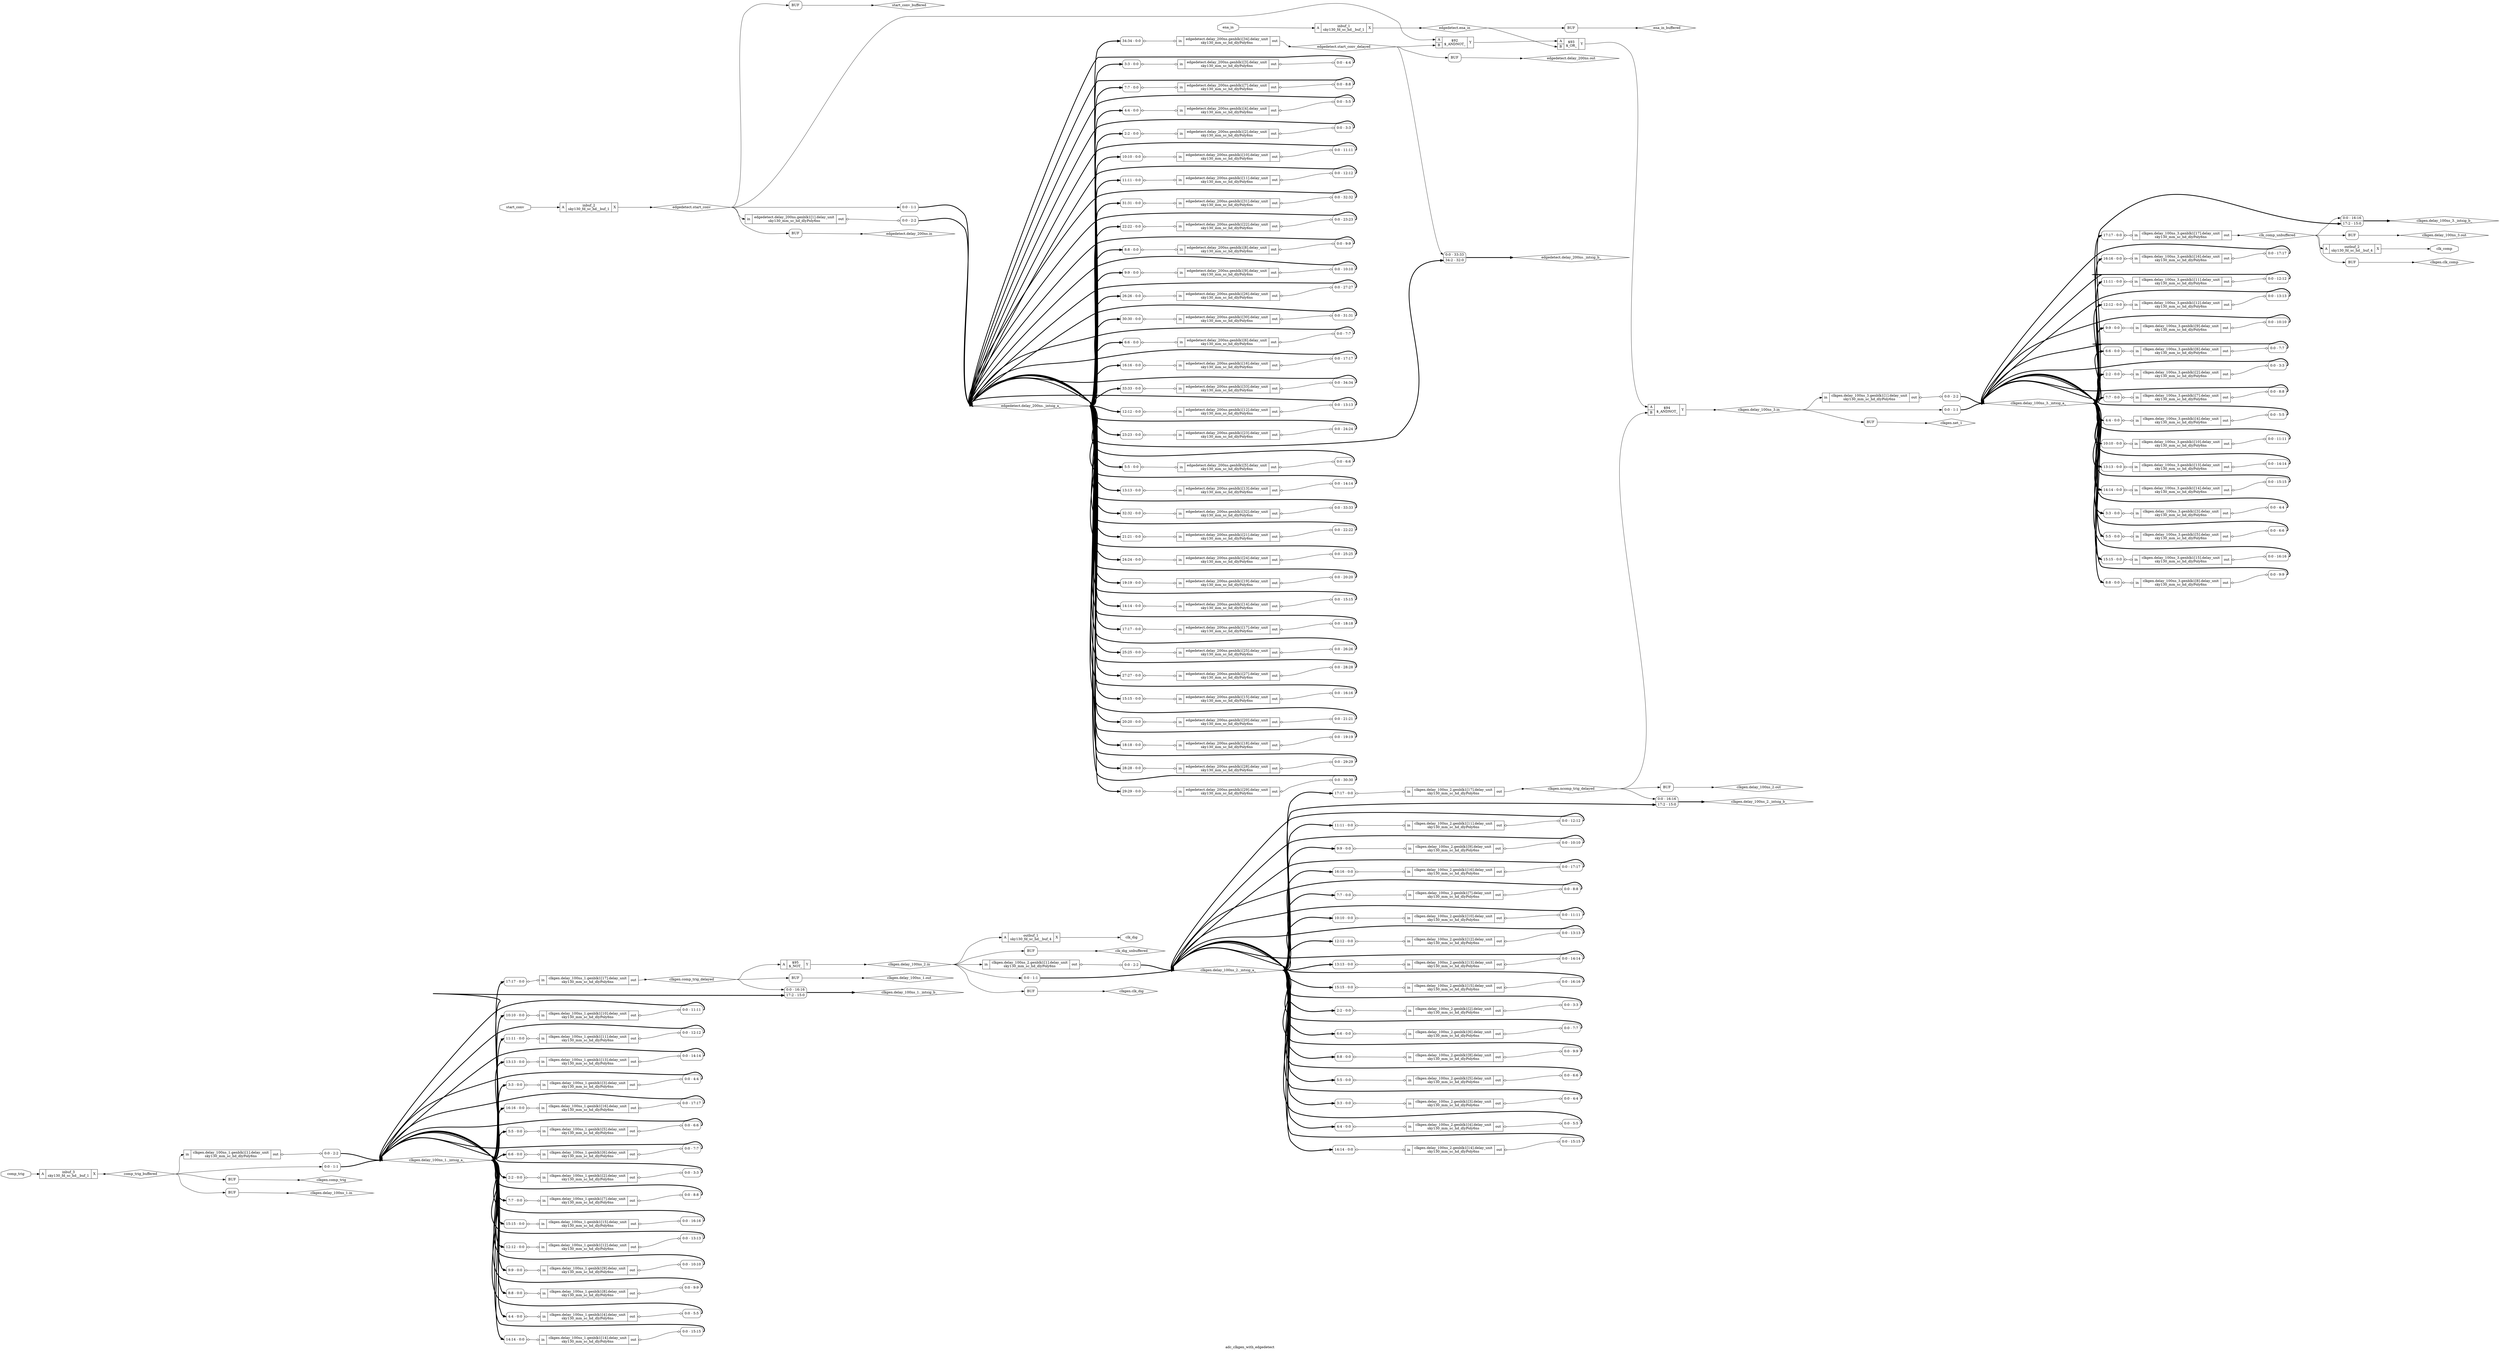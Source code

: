 digraph "adc_clkgen_with_edgedetect" {
label="adc_clkgen_with_edgedetect";
rankdir="LR";
remincross=true;
n3 [ shape=octagon, label="clk_comp", color="black", fontcolor="black" ];
n4 [ shape=diamond, label="clk_comp_unbuffered", color="black", fontcolor="black" ];
n5 [ shape=octagon, label="clk_dig", color="black", fontcolor="black" ];
n6 [ shape=diamond, label="clk_dig_unbuffered", color="black", fontcolor="black" ];
n7 [ shape=diamond, label="clkgen.clk_comp", color="black", fontcolor="black" ];
n8 [ shape=diamond, label="clkgen.clk_dig", color="black", fontcolor="black" ];
n9 [ shape=diamond, label="clkgen.comp_trig", color="black", fontcolor="black" ];
n10 [ shape=diamond, label="clkgen.comp_trig_delayed", color="black", fontcolor="black" ];
n11 [ shape=diamond, label="clkgen.delay_100ns_1._intsig_a_", color="black", fontcolor="black" ];
n12 [ shape=diamond, label="clkgen.delay_100ns_1._intsig_b_", color="black", fontcolor="black" ];
n13 [ shape=diamond, label="clkgen.delay_100ns_1.in", color="black", fontcolor="black" ];
n14 [ shape=diamond, label="clkgen.delay_100ns_1.out", color="black", fontcolor="black" ];
n15 [ shape=diamond, label="clkgen.delay_100ns_2._intsig_a_", color="black", fontcolor="black" ];
n16 [ shape=diamond, label="clkgen.delay_100ns_2._intsig_b_", color="black", fontcolor="black" ];
n17 [ shape=diamond, label="clkgen.delay_100ns_2.in", color="black", fontcolor="black" ];
n18 [ shape=diamond, label="clkgen.delay_100ns_2.out", color="black", fontcolor="black" ];
n19 [ shape=diamond, label="clkgen.delay_100ns_3._intsig_a_", color="black", fontcolor="black" ];
n20 [ shape=diamond, label="clkgen.delay_100ns_3._intsig_b_", color="black", fontcolor="black" ];
n21 [ shape=diamond, label="clkgen.delay_100ns_3.in", color="black", fontcolor="black" ];
n22 [ shape=diamond, label="clkgen.delay_100ns_3.out", color="black", fontcolor="black" ];
n23 [ shape=diamond, label="clkgen.ncomp_trig_delayed", color="black", fontcolor="black" ];
n24 [ shape=diamond, label="clkgen.net_1", color="black", fontcolor="black" ];
n25 [ shape=octagon, label="comp_trig", color="black", fontcolor="black" ];
n26 [ shape=diamond, label="comp_trig_buffered", color="black", fontcolor="black" ];
n27 [ shape=diamond, label="edgedetect.delay_200ns._intsig_a_", color="black", fontcolor="black" ];
n28 [ shape=diamond, label="edgedetect.delay_200ns._intsig_b_", color="black", fontcolor="black" ];
n29 [ shape=diamond, label="edgedetect.delay_200ns.in", color="black", fontcolor="black" ];
n30 [ shape=diamond, label="edgedetect.delay_200ns.out", color="black", fontcolor="black" ];
n31 [ shape=diamond, label="edgedetect.ena_in", color="black", fontcolor="black" ];
n32 [ shape=diamond, label="edgedetect.start_conv", color="black", fontcolor="black" ];
n33 [ shape=diamond, label="edgedetect.start_conv_delayed", color="black", fontcolor="black" ];
n34 [ shape=octagon, label="ena_in", color="black", fontcolor="black" ];
n35 [ shape=diamond, label="ena_in_buffered", color="black", fontcolor="black" ];
n36 [ shape=octagon, label="start_conv", color="black", fontcolor="black" ];
n37 [ shape=diamond, label="start_conv_buffered", color="black", fontcolor="black" ];
c41 [ shape=record, label="{{<p38> A|<p39> B}|$92\n$_ANDNOT_|{<p40> Y}}" ];
c42 [ shape=record, label="{{<p38> A|<p39> B}|$93\n$_OR_|{<p40> Y}}" ];
c43 [ shape=record, label="{{<p38> A|<p39> B}|$94\n$_ANDNOT_|{<p40> Y}}" ];
c44 [ shape=record, label="{{<p38> A}|$95\n$_NOT_|{<p40> Y}}" ];
c47 [ shape=record, label="{{<p45> in}|clkgen.delay_100ns_1.genblk1[10].delay_unit\nsky130_mm_sc_hd_dlyPoly6ns|{<p46> out}}" ];
x0 [ shape=record, style=rounded, label="<s0> 10:10 - 0:0 " ];
x0:e -> c47:p45:w [arrowhead=odiamond, arrowtail=odiamond, dir=both, color="black", label=""];
x1 [ shape=record, style=rounded, label="<s0> 0:0 - 11:11 " ];
c47:p46:e -> x1:w [arrowhead=odiamond, arrowtail=odiamond, dir=both, color="black", label=""];
c48 [ shape=record, label="{{<p45> in}|clkgen.delay_100ns_1.genblk1[11].delay_unit\nsky130_mm_sc_hd_dlyPoly6ns|{<p46> out}}" ];
x2 [ shape=record, style=rounded, label="<s0> 11:11 - 0:0 " ];
x2:e -> c48:p45:w [arrowhead=odiamond, arrowtail=odiamond, dir=both, color="black", label=""];
x3 [ shape=record, style=rounded, label="<s0> 0:0 - 12:12 " ];
c48:p46:e -> x3:w [arrowhead=odiamond, arrowtail=odiamond, dir=both, color="black", label=""];
c49 [ shape=record, label="{{<p45> in}|clkgen.delay_100ns_1.genblk1[12].delay_unit\nsky130_mm_sc_hd_dlyPoly6ns|{<p46> out}}" ];
x4 [ shape=record, style=rounded, label="<s0> 12:12 - 0:0 " ];
x4:e -> c49:p45:w [arrowhead=odiamond, arrowtail=odiamond, dir=both, color="black", label=""];
x5 [ shape=record, style=rounded, label="<s0> 0:0 - 13:13 " ];
c49:p46:e -> x5:w [arrowhead=odiamond, arrowtail=odiamond, dir=both, color="black", label=""];
c50 [ shape=record, label="{{<p45> in}|clkgen.delay_100ns_1.genblk1[13].delay_unit\nsky130_mm_sc_hd_dlyPoly6ns|{<p46> out}}" ];
x6 [ shape=record, style=rounded, label="<s0> 13:13 - 0:0 " ];
x6:e -> c50:p45:w [arrowhead=odiamond, arrowtail=odiamond, dir=both, color="black", label=""];
x7 [ shape=record, style=rounded, label="<s0> 0:0 - 14:14 " ];
c50:p46:e -> x7:w [arrowhead=odiamond, arrowtail=odiamond, dir=both, color="black", label=""];
c51 [ shape=record, label="{{<p45> in}|clkgen.delay_100ns_1.genblk1[14].delay_unit\nsky130_mm_sc_hd_dlyPoly6ns|{<p46> out}}" ];
x8 [ shape=record, style=rounded, label="<s0> 14:14 - 0:0 " ];
x8:e -> c51:p45:w [arrowhead=odiamond, arrowtail=odiamond, dir=both, color="black", label=""];
x9 [ shape=record, style=rounded, label="<s0> 0:0 - 15:15 " ];
c51:p46:e -> x9:w [arrowhead=odiamond, arrowtail=odiamond, dir=both, color="black", label=""];
c52 [ shape=record, label="{{<p45> in}|clkgen.delay_100ns_1.genblk1[15].delay_unit\nsky130_mm_sc_hd_dlyPoly6ns|{<p46> out}}" ];
x10 [ shape=record, style=rounded, label="<s0> 15:15 - 0:0 " ];
x10:e -> c52:p45:w [arrowhead=odiamond, arrowtail=odiamond, dir=both, color="black", label=""];
x11 [ shape=record, style=rounded, label="<s0> 0:0 - 16:16 " ];
c52:p46:e -> x11:w [arrowhead=odiamond, arrowtail=odiamond, dir=both, color="black", label=""];
c53 [ shape=record, label="{{<p45> in}|clkgen.delay_100ns_1.genblk1[16].delay_unit\nsky130_mm_sc_hd_dlyPoly6ns|{<p46> out}}" ];
x12 [ shape=record, style=rounded, label="<s0> 16:16 - 0:0 " ];
x12:e -> c53:p45:w [arrowhead=odiamond, arrowtail=odiamond, dir=both, color="black", label=""];
x13 [ shape=record, style=rounded, label="<s0> 0:0 - 17:17 " ];
c53:p46:e -> x13:w [arrowhead=odiamond, arrowtail=odiamond, dir=both, color="black", label=""];
c54 [ shape=record, label="{{<p45> in}|clkgen.delay_100ns_1.genblk1[17].delay_unit\nsky130_mm_sc_hd_dlyPoly6ns|{<p46> out}}" ];
x14 [ shape=record, style=rounded, label="<s0> 17:17 - 0:0 " ];
x14:e -> c54:p45:w [arrowhead=odiamond, arrowtail=odiamond, dir=both, color="black", label=""];
c55 [ shape=record, label="{{<p45> in}|clkgen.delay_100ns_1.genblk1[1].delay_unit\nsky130_mm_sc_hd_dlyPoly6ns|{<p46> out}}" ];
x15 [ shape=record, style=rounded, label="<s0> 0:0 - 2:2 " ];
c55:p46:e -> x15:w [arrowhead=odiamond, arrowtail=odiamond, dir=both, color="black", label=""];
c56 [ shape=record, label="{{<p45> in}|clkgen.delay_100ns_1.genblk1[2].delay_unit\nsky130_mm_sc_hd_dlyPoly6ns|{<p46> out}}" ];
x16 [ shape=record, style=rounded, label="<s0> 2:2 - 0:0 " ];
x16:e -> c56:p45:w [arrowhead=odiamond, arrowtail=odiamond, dir=both, color="black", label=""];
x17 [ shape=record, style=rounded, label="<s0> 0:0 - 3:3 " ];
c56:p46:e -> x17:w [arrowhead=odiamond, arrowtail=odiamond, dir=both, color="black", label=""];
c57 [ shape=record, label="{{<p45> in}|clkgen.delay_100ns_1.genblk1[3].delay_unit\nsky130_mm_sc_hd_dlyPoly6ns|{<p46> out}}" ];
x18 [ shape=record, style=rounded, label="<s0> 3:3 - 0:0 " ];
x18:e -> c57:p45:w [arrowhead=odiamond, arrowtail=odiamond, dir=both, color="black", label=""];
x19 [ shape=record, style=rounded, label="<s0> 0:0 - 4:4 " ];
c57:p46:e -> x19:w [arrowhead=odiamond, arrowtail=odiamond, dir=both, color="black", label=""];
c58 [ shape=record, label="{{<p45> in}|clkgen.delay_100ns_1.genblk1[4].delay_unit\nsky130_mm_sc_hd_dlyPoly6ns|{<p46> out}}" ];
x20 [ shape=record, style=rounded, label="<s0> 4:4 - 0:0 " ];
x20:e -> c58:p45:w [arrowhead=odiamond, arrowtail=odiamond, dir=both, color="black", label=""];
x21 [ shape=record, style=rounded, label="<s0> 0:0 - 5:5 " ];
c58:p46:e -> x21:w [arrowhead=odiamond, arrowtail=odiamond, dir=both, color="black", label=""];
c59 [ shape=record, label="{{<p45> in}|clkgen.delay_100ns_1.genblk1[5].delay_unit\nsky130_mm_sc_hd_dlyPoly6ns|{<p46> out}}" ];
x22 [ shape=record, style=rounded, label="<s0> 5:5 - 0:0 " ];
x22:e -> c59:p45:w [arrowhead=odiamond, arrowtail=odiamond, dir=both, color="black", label=""];
x23 [ shape=record, style=rounded, label="<s0> 0:0 - 6:6 " ];
c59:p46:e -> x23:w [arrowhead=odiamond, arrowtail=odiamond, dir=both, color="black", label=""];
c60 [ shape=record, label="{{<p45> in}|clkgen.delay_100ns_1.genblk1[6].delay_unit\nsky130_mm_sc_hd_dlyPoly6ns|{<p46> out}}" ];
x24 [ shape=record, style=rounded, label="<s0> 6:6 - 0:0 " ];
x24:e -> c60:p45:w [arrowhead=odiamond, arrowtail=odiamond, dir=both, color="black", label=""];
x25 [ shape=record, style=rounded, label="<s0> 0:0 - 7:7 " ];
c60:p46:e -> x25:w [arrowhead=odiamond, arrowtail=odiamond, dir=both, color="black", label=""];
c61 [ shape=record, label="{{<p45> in}|clkgen.delay_100ns_1.genblk1[7].delay_unit\nsky130_mm_sc_hd_dlyPoly6ns|{<p46> out}}" ];
x26 [ shape=record, style=rounded, label="<s0> 7:7 - 0:0 " ];
x26:e -> c61:p45:w [arrowhead=odiamond, arrowtail=odiamond, dir=both, color="black", label=""];
x27 [ shape=record, style=rounded, label="<s0> 0:0 - 8:8 " ];
c61:p46:e -> x27:w [arrowhead=odiamond, arrowtail=odiamond, dir=both, color="black", label=""];
c62 [ shape=record, label="{{<p45> in}|clkgen.delay_100ns_1.genblk1[8].delay_unit\nsky130_mm_sc_hd_dlyPoly6ns|{<p46> out}}" ];
x28 [ shape=record, style=rounded, label="<s0> 8:8 - 0:0 " ];
x28:e -> c62:p45:w [arrowhead=odiamond, arrowtail=odiamond, dir=both, color="black", label=""];
x29 [ shape=record, style=rounded, label="<s0> 0:0 - 9:9 " ];
c62:p46:e -> x29:w [arrowhead=odiamond, arrowtail=odiamond, dir=both, color="black", label=""];
c63 [ shape=record, label="{{<p45> in}|clkgen.delay_100ns_1.genblk1[9].delay_unit\nsky130_mm_sc_hd_dlyPoly6ns|{<p46> out}}" ];
x30 [ shape=record, style=rounded, label="<s0> 9:9 - 0:0 " ];
x30:e -> c63:p45:w [arrowhead=odiamond, arrowtail=odiamond, dir=both, color="black", label=""];
x31 [ shape=record, style=rounded, label="<s0> 0:0 - 10:10 " ];
c63:p46:e -> x31:w [arrowhead=odiamond, arrowtail=odiamond, dir=both, color="black", label=""];
c64 [ shape=record, label="{{<p45> in}|clkgen.delay_100ns_2.genblk1[10].delay_unit\nsky130_mm_sc_hd_dlyPoly6ns|{<p46> out}}" ];
x32 [ shape=record, style=rounded, label="<s0> 10:10 - 0:0 " ];
x32:e -> c64:p45:w [arrowhead=odiamond, arrowtail=odiamond, dir=both, color="black", label=""];
x33 [ shape=record, style=rounded, label="<s0> 0:0 - 11:11 " ];
c64:p46:e -> x33:w [arrowhead=odiamond, arrowtail=odiamond, dir=both, color="black", label=""];
c65 [ shape=record, label="{{<p45> in}|clkgen.delay_100ns_2.genblk1[11].delay_unit\nsky130_mm_sc_hd_dlyPoly6ns|{<p46> out}}" ];
x34 [ shape=record, style=rounded, label="<s0> 11:11 - 0:0 " ];
x34:e -> c65:p45:w [arrowhead=odiamond, arrowtail=odiamond, dir=both, color="black", label=""];
x35 [ shape=record, style=rounded, label="<s0> 0:0 - 12:12 " ];
c65:p46:e -> x35:w [arrowhead=odiamond, arrowtail=odiamond, dir=both, color="black", label=""];
c66 [ shape=record, label="{{<p45> in}|clkgen.delay_100ns_2.genblk1[12].delay_unit\nsky130_mm_sc_hd_dlyPoly6ns|{<p46> out}}" ];
x36 [ shape=record, style=rounded, label="<s0> 12:12 - 0:0 " ];
x36:e -> c66:p45:w [arrowhead=odiamond, arrowtail=odiamond, dir=both, color="black", label=""];
x37 [ shape=record, style=rounded, label="<s0> 0:0 - 13:13 " ];
c66:p46:e -> x37:w [arrowhead=odiamond, arrowtail=odiamond, dir=both, color="black", label=""];
c67 [ shape=record, label="{{<p45> in}|clkgen.delay_100ns_2.genblk1[13].delay_unit\nsky130_mm_sc_hd_dlyPoly6ns|{<p46> out}}" ];
x38 [ shape=record, style=rounded, label="<s0> 13:13 - 0:0 " ];
x38:e -> c67:p45:w [arrowhead=odiamond, arrowtail=odiamond, dir=both, color="black", label=""];
x39 [ shape=record, style=rounded, label="<s0> 0:0 - 14:14 " ];
c67:p46:e -> x39:w [arrowhead=odiamond, arrowtail=odiamond, dir=both, color="black", label=""];
c68 [ shape=record, label="{{<p45> in}|clkgen.delay_100ns_2.genblk1[14].delay_unit\nsky130_mm_sc_hd_dlyPoly6ns|{<p46> out}}" ];
x40 [ shape=record, style=rounded, label="<s0> 14:14 - 0:0 " ];
x40:e -> c68:p45:w [arrowhead=odiamond, arrowtail=odiamond, dir=both, color="black", label=""];
x41 [ shape=record, style=rounded, label="<s0> 0:0 - 15:15 " ];
c68:p46:e -> x41:w [arrowhead=odiamond, arrowtail=odiamond, dir=both, color="black", label=""];
c69 [ shape=record, label="{{<p45> in}|clkgen.delay_100ns_2.genblk1[15].delay_unit\nsky130_mm_sc_hd_dlyPoly6ns|{<p46> out}}" ];
x42 [ shape=record, style=rounded, label="<s0> 15:15 - 0:0 " ];
x42:e -> c69:p45:w [arrowhead=odiamond, arrowtail=odiamond, dir=both, color="black", label=""];
x43 [ shape=record, style=rounded, label="<s0> 0:0 - 16:16 " ];
c69:p46:e -> x43:w [arrowhead=odiamond, arrowtail=odiamond, dir=both, color="black", label=""];
c70 [ shape=record, label="{{<p45> in}|clkgen.delay_100ns_2.genblk1[16].delay_unit\nsky130_mm_sc_hd_dlyPoly6ns|{<p46> out}}" ];
x44 [ shape=record, style=rounded, label="<s0> 16:16 - 0:0 " ];
x44:e -> c70:p45:w [arrowhead=odiamond, arrowtail=odiamond, dir=both, color="black", label=""];
x45 [ shape=record, style=rounded, label="<s0> 0:0 - 17:17 " ];
c70:p46:e -> x45:w [arrowhead=odiamond, arrowtail=odiamond, dir=both, color="black", label=""];
c71 [ shape=record, label="{{<p45> in}|clkgen.delay_100ns_2.genblk1[17].delay_unit\nsky130_mm_sc_hd_dlyPoly6ns|{<p46> out}}" ];
x46 [ shape=record, style=rounded, label="<s0> 17:17 - 0:0 " ];
x46:e -> c71:p45:w [arrowhead=odiamond, arrowtail=odiamond, dir=both, color="black", label=""];
c72 [ shape=record, label="{{<p45> in}|clkgen.delay_100ns_2.genblk1[1].delay_unit\nsky130_mm_sc_hd_dlyPoly6ns|{<p46> out}}" ];
x47 [ shape=record, style=rounded, label="<s0> 0:0 - 2:2 " ];
c72:p46:e -> x47:w [arrowhead=odiamond, arrowtail=odiamond, dir=both, color="black", label=""];
c73 [ shape=record, label="{{<p45> in}|clkgen.delay_100ns_2.genblk1[2].delay_unit\nsky130_mm_sc_hd_dlyPoly6ns|{<p46> out}}" ];
x48 [ shape=record, style=rounded, label="<s0> 2:2 - 0:0 " ];
x48:e -> c73:p45:w [arrowhead=odiamond, arrowtail=odiamond, dir=both, color="black", label=""];
x49 [ shape=record, style=rounded, label="<s0> 0:0 - 3:3 " ];
c73:p46:e -> x49:w [arrowhead=odiamond, arrowtail=odiamond, dir=both, color="black", label=""];
c74 [ shape=record, label="{{<p45> in}|clkgen.delay_100ns_2.genblk1[3].delay_unit\nsky130_mm_sc_hd_dlyPoly6ns|{<p46> out}}" ];
x50 [ shape=record, style=rounded, label="<s0> 3:3 - 0:0 " ];
x50:e -> c74:p45:w [arrowhead=odiamond, arrowtail=odiamond, dir=both, color="black", label=""];
x51 [ shape=record, style=rounded, label="<s0> 0:0 - 4:4 " ];
c74:p46:e -> x51:w [arrowhead=odiamond, arrowtail=odiamond, dir=both, color="black", label=""];
c75 [ shape=record, label="{{<p45> in}|clkgen.delay_100ns_2.genblk1[4].delay_unit\nsky130_mm_sc_hd_dlyPoly6ns|{<p46> out}}" ];
x52 [ shape=record, style=rounded, label="<s0> 4:4 - 0:0 " ];
x52:e -> c75:p45:w [arrowhead=odiamond, arrowtail=odiamond, dir=both, color="black", label=""];
x53 [ shape=record, style=rounded, label="<s0> 0:0 - 5:5 " ];
c75:p46:e -> x53:w [arrowhead=odiamond, arrowtail=odiamond, dir=both, color="black", label=""];
c76 [ shape=record, label="{{<p45> in}|clkgen.delay_100ns_2.genblk1[5].delay_unit\nsky130_mm_sc_hd_dlyPoly6ns|{<p46> out}}" ];
x54 [ shape=record, style=rounded, label="<s0> 5:5 - 0:0 " ];
x54:e -> c76:p45:w [arrowhead=odiamond, arrowtail=odiamond, dir=both, color="black", label=""];
x55 [ shape=record, style=rounded, label="<s0> 0:0 - 6:6 " ];
c76:p46:e -> x55:w [arrowhead=odiamond, arrowtail=odiamond, dir=both, color="black", label=""];
c77 [ shape=record, label="{{<p45> in}|clkgen.delay_100ns_2.genblk1[6].delay_unit\nsky130_mm_sc_hd_dlyPoly6ns|{<p46> out}}" ];
x56 [ shape=record, style=rounded, label="<s0> 6:6 - 0:0 " ];
x56:e -> c77:p45:w [arrowhead=odiamond, arrowtail=odiamond, dir=both, color="black", label=""];
x57 [ shape=record, style=rounded, label="<s0> 0:0 - 7:7 " ];
c77:p46:e -> x57:w [arrowhead=odiamond, arrowtail=odiamond, dir=both, color="black", label=""];
c78 [ shape=record, label="{{<p45> in}|clkgen.delay_100ns_2.genblk1[7].delay_unit\nsky130_mm_sc_hd_dlyPoly6ns|{<p46> out}}" ];
x58 [ shape=record, style=rounded, label="<s0> 7:7 - 0:0 " ];
x58:e -> c78:p45:w [arrowhead=odiamond, arrowtail=odiamond, dir=both, color="black", label=""];
x59 [ shape=record, style=rounded, label="<s0> 0:0 - 8:8 " ];
c78:p46:e -> x59:w [arrowhead=odiamond, arrowtail=odiamond, dir=both, color="black", label=""];
c79 [ shape=record, label="{{<p45> in}|clkgen.delay_100ns_2.genblk1[8].delay_unit\nsky130_mm_sc_hd_dlyPoly6ns|{<p46> out}}" ];
x60 [ shape=record, style=rounded, label="<s0> 8:8 - 0:0 " ];
x60:e -> c79:p45:w [arrowhead=odiamond, arrowtail=odiamond, dir=both, color="black", label=""];
x61 [ shape=record, style=rounded, label="<s0> 0:0 - 9:9 " ];
c79:p46:e -> x61:w [arrowhead=odiamond, arrowtail=odiamond, dir=both, color="black", label=""];
c80 [ shape=record, label="{{<p45> in}|clkgen.delay_100ns_2.genblk1[9].delay_unit\nsky130_mm_sc_hd_dlyPoly6ns|{<p46> out}}" ];
x62 [ shape=record, style=rounded, label="<s0> 9:9 - 0:0 " ];
x62:e -> c80:p45:w [arrowhead=odiamond, arrowtail=odiamond, dir=both, color="black", label=""];
x63 [ shape=record, style=rounded, label="<s0> 0:0 - 10:10 " ];
c80:p46:e -> x63:w [arrowhead=odiamond, arrowtail=odiamond, dir=both, color="black", label=""];
c81 [ shape=record, label="{{<p45> in}|clkgen.delay_100ns_3.genblk1[10].delay_unit\nsky130_mm_sc_hd_dlyPoly6ns|{<p46> out}}" ];
x64 [ shape=record, style=rounded, label="<s0> 10:10 - 0:0 " ];
x64:e -> c81:p45:w [arrowhead=odiamond, arrowtail=odiamond, dir=both, color="black", label=""];
x65 [ shape=record, style=rounded, label="<s0> 0:0 - 11:11 " ];
c81:p46:e -> x65:w [arrowhead=odiamond, arrowtail=odiamond, dir=both, color="black", label=""];
c82 [ shape=record, label="{{<p45> in}|clkgen.delay_100ns_3.genblk1[11].delay_unit\nsky130_mm_sc_hd_dlyPoly6ns|{<p46> out}}" ];
x66 [ shape=record, style=rounded, label="<s0> 11:11 - 0:0 " ];
x66:e -> c82:p45:w [arrowhead=odiamond, arrowtail=odiamond, dir=both, color="black", label=""];
x67 [ shape=record, style=rounded, label="<s0> 0:0 - 12:12 " ];
c82:p46:e -> x67:w [arrowhead=odiamond, arrowtail=odiamond, dir=both, color="black", label=""];
c83 [ shape=record, label="{{<p45> in}|clkgen.delay_100ns_3.genblk1[12].delay_unit\nsky130_mm_sc_hd_dlyPoly6ns|{<p46> out}}" ];
x68 [ shape=record, style=rounded, label="<s0> 12:12 - 0:0 " ];
x68:e -> c83:p45:w [arrowhead=odiamond, arrowtail=odiamond, dir=both, color="black", label=""];
x69 [ shape=record, style=rounded, label="<s0> 0:0 - 13:13 " ];
c83:p46:e -> x69:w [arrowhead=odiamond, arrowtail=odiamond, dir=both, color="black", label=""];
c84 [ shape=record, label="{{<p45> in}|clkgen.delay_100ns_3.genblk1[13].delay_unit\nsky130_mm_sc_hd_dlyPoly6ns|{<p46> out}}" ];
x70 [ shape=record, style=rounded, label="<s0> 13:13 - 0:0 " ];
x70:e -> c84:p45:w [arrowhead=odiamond, arrowtail=odiamond, dir=both, color="black", label=""];
x71 [ shape=record, style=rounded, label="<s0> 0:0 - 14:14 " ];
c84:p46:e -> x71:w [arrowhead=odiamond, arrowtail=odiamond, dir=both, color="black", label=""];
c85 [ shape=record, label="{{<p45> in}|clkgen.delay_100ns_3.genblk1[14].delay_unit\nsky130_mm_sc_hd_dlyPoly6ns|{<p46> out}}" ];
x72 [ shape=record, style=rounded, label="<s0> 14:14 - 0:0 " ];
x72:e -> c85:p45:w [arrowhead=odiamond, arrowtail=odiamond, dir=both, color="black", label=""];
x73 [ shape=record, style=rounded, label="<s0> 0:0 - 15:15 " ];
c85:p46:e -> x73:w [arrowhead=odiamond, arrowtail=odiamond, dir=both, color="black", label=""];
c86 [ shape=record, label="{{<p45> in}|clkgen.delay_100ns_3.genblk1[15].delay_unit\nsky130_mm_sc_hd_dlyPoly6ns|{<p46> out}}" ];
x74 [ shape=record, style=rounded, label="<s0> 15:15 - 0:0 " ];
x74:e -> c86:p45:w [arrowhead=odiamond, arrowtail=odiamond, dir=both, color="black", label=""];
x75 [ shape=record, style=rounded, label="<s0> 0:0 - 16:16 " ];
c86:p46:e -> x75:w [arrowhead=odiamond, arrowtail=odiamond, dir=both, color="black", label=""];
c87 [ shape=record, label="{{<p45> in}|clkgen.delay_100ns_3.genblk1[16].delay_unit\nsky130_mm_sc_hd_dlyPoly6ns|{<p46> out}}" ];
x76 [ shape=record, style=rounded, label="<s0> 16:16 - 0:0 " ];
x76:e -> c87:p45:w [arrowhead=odiamond, arrowtail=odiamond, dir=both, color="black", label=""];
x77 [ shape=record, style=rounded, label="<s0> 0:0 - 17:17 " ];
c87:p46:e -> x77:w [arrowhead=odiamond, arrowtail=odiamond, dir=both, color="black", label=""];
c88 [ shape=record, label="{{<p45> in}|clkgen.delay_100ns_3.genblk1[17].delay_unit\nsky130_mm_sc_hd_dlyPoly6ns|{<p46> out}}" ];
x78 [ shape=record, style=rounded, label="<s0> 17:17 - 0:0 " ];
x78:e -> c88:p45:w [arrowhead=odiamond, arrowtail=odiamond, dir=both, color="black", label=""];
c89 [ shape=record, label="{{<p45> in}|clkgen.delay_100ns_3.genblk1[1].delay_unit\nsky130_mm_sc_hd_dlyPoly6ns|{<p46> out}}" ];
x79 [ shape=record, style=rounded, label="<s0> 0:0 - 2:2 " ];
c89:p46:e -> x79:w [arrowhead=odiamond, arrowtail=odiamond, dir=both, color="black", label=""];
c90 [ shape=record, label="{{<p45> in}|clkgen.delay_100ns_3.genblk1[2].delay_unit\nsky130_mm_sc_hd_dlyPoly6ns|{<p46> out}}" ];
x80 [ shape=record, style=rounded, label="<s0> 2:2 - 0:0 " ];
x80:e -> c90:p45:w [arrowhead=odiamond, arrowtail=odiamond, dir=both, color="black", label=""];
x81 [ shape=record, style=rounded, label="<s0> 0:0 - 3:3 " ];
c90:p46:e -> x81:w [arrowhead=odiamond, arrowtail=odiamond, dir=both, color="black", label=""];
c91 [ shape=record, label="{{<p45> in}|clkgen.delay_100ns_3.genblk1[3].delay_unit\nsky130_mm_sc_hd_dlyPoly6ns|{<p46> out}}" ];
x82 [ shape=record, style=rounded, label="<s0> 3:3 - 0:0 " ];
x82:e -> c91:p45:w [arrowhead=odiamond, arrowtail=odiamond, dir=both, color="black", label=""];
x83 [ shape=record, style=rounded, label="<s0> 0:0 - 4:4 " ];
c91:p46:e -> x83:w [arrowhead=odiamond, arrowtail=odiamond, dir=both, color="black", label=""];
c92 [ shape=record, label="{{<p45> in}|clkgen.delay_100ns_3.genblk1[4].delay_unit\nsky130_mm_sc_hd_dlyPoly6ns|{<p46> out}}" ];
x84 [ shape=record, style=rounded, label="<s0> 4:4 - 0:0 " ];
x84:e -> c92:p45:w [arrowhead=odiamond, arrowtail=odiamond, dir=both, color="black", label=""];
x85 [ shape=record, style=rounded, label="<s0> 0:0 - 5:5 " ];
c92:p46:e -> x85:w [arrowhead=odiamond, arrowtail=odiamond, dir=both, color="black", label=""];
c93 [ shape=record, label="{{<p45> in}|clkgen.delay_100ns_3.genblk1[5].delay_unit\nsky130_mm_sc_hd_dlyPoly6ns|{<p46> out}}" ];
x86 [ shape=record, style=rounded, label="<s0> 5:5 - 0:0 " ];
x86:e -> c93:p45:w [arrowhead=odiamond, arrowtail=odiamond, dir=both, color="black", label=""];
x87 [ shape=record, style=rounded, label="<s0> 0:0 - 6:6 " ];
c93:p46:e -> x87:w [arrowhead=odiamond, arrowtail=odiamond, dir=both, color="black", label=""];
c94 [ shape=record, label="{{<p45> in}|clkgen.delay_100ns_3.genblk1[6].delay_unit\nsky130_mm_sc_hd_dlyPoly6ns|{<p46> out}}" ];
x88 [ shape=record, style=rounded, label="<s0> 6:6 - 0:0 " ];
x88:e -> c94:p45:w [arrowhead=odiamond, arrowtail=odiamond, dir=both, color="black", label=""];
x89 [ shape=record, style=rounded, label="<s0> 0:0 - 7:7 " ];
c94:p46:e -> x89:w [arrowhead=odiamond, arrowtail=odiamond, dir=both, color="black", label=""];
c95 [ shape=record, label="{{<p45> in}|clkgen.delay_100ns_3.genblk1[7].delay_unit\nsky130_mm_sc_hd_dlyPoly6ns|{<p46> out}}" ];
x90 [ shape=record, style=rounded, label="<s0> 7:7 - 0:0 " ];
x90:e -> c95:p45:w [arrowhead=odiamond, arrowtail=odiamond, dir=both, color="black", label=""];
x91 [ shape=record, style=rounded, label="<s0> 0:0 - 8:8 " ];
c95:p46:e -> x91:w [arrowhead=odiamond, arrowtail=odiamond, dir=both, color="black", label=""];
c96 [ shape=record, label="{{<p45> in}|clkgen.delay_100ns_3.genblk1[8].delay_unit\nsky130_mm_sc_hd_dlyPoly6ns|{<p46> out}}" ];
x92 [ shape=record, style=rounded, label="<s0> 8:8 - 0:0 " ];
x92:e -> c96:p45:w [arrowhead=odiamond, arrowtail=odiamond, dir=both, color="black", label=""];
x93 [ shape=record, style=rounded, label="<s0> 0:0 - 9:9 " ];
c96:p46:e -> x93:w [arrowhead=odiamond, arrowtail=odiamond, dir=both, color="black", label=""];
c97 [ shape=record, label="{{<p45> in}|clkgen.delay_100ns_3.genblk1[9].delay_unit\nsky130_mm_sc_hd_dlyPoly6ns|{<p46> out}}" ];
x94 [ shape=record, style=rounded, label="<s0> 9:9 - 0:0 " ];
x94:e -> c97:p45:w [arrowhead=odiamond, arrowtail=odiamond, dir=both, color="black", label=""];
x95 [ shape=record, style=rounded, label="<s0> 0:0 - 10:10 " ];
c97:p46:e -> x95:w [arrowhead=odiamond, arrowtail=odiamond, dir=both, color="black", label=""];
c98 [ shape=record, label="{{<p45> in}|edgedetect.delay_200ns.genblk1[10].delay_unit\nsky130_mm_sc_hd_dlyPoly6ns|{<p46> out}}" ];
x96 [ shape=record, style=rounded, label="<s0> 10:10 - 0:0 " ];
x96:e -> c98:p45:w [arrowhead=odiamond, arrowtail=odiamond, dir=both, color="black", label=""];
x97 [ shape=record, style=rounded, label="<s0> 0:0 - 11:11 " ];
c98:p46:e -> x97:w [arrowhead=odiamond, arrowtail=odiamond, dir=both, color="black", label=""];
c99 [ shape=record, label="{{<p45> in}|edgedetect.delay_200ns.genblk1[11].delay_unit\nsky130_mm_sc_hd_dlyPoly6ns|{<p46> out}}" ];
x98 [ shape=record, style=rounded, label="<s0> 11:11 - 0:0 " ];
x98:e -> c99:p45:w [arrowhead=odiamond, arrowtail=odiamond, dir=both, color="black", label=""];
x99 [ shape=record, style=rounded, label="<s0> 0:0 - 12:12 " ];
c99:p46:e -> x99:w [arrowhead=odiamond, arrowtail=odiamond, dir=both, color="black", label=""];
c100 [ shape=record, label="{{<p45> in}|edgedetect.delay_200ns.genblk1[12].delay_unit\nsky130_mm_sc_hd_dlyPoly6ns|{<p46> out}}" ];
x100 [ shape=record, style=rounded, label="<s0> 12:12 - 0:0 " ];
x100:e -> c100:p45:w [arrowhead=odiamond, arrowtail=odiamond, dir=both, color="black", label=""];
x101 [ shape=record, style=rounded, label="<s0> 0:0 - 13:13 " ];
c100:p46:e -> x101:w [arrowhead=odiamond, arrowtail=odiamond, dir=both, color="black", label=""];
c101 [ shape=record, label="{{<p45> in}|edgedetect.delay_200ns.genblk1[13].delay_unit\nsky130_mm_sc_hd_dlyPoly6ns|{<p46> out}}" ];
x102 [ shape=record, style=rounded, label="<s0> 13:13 - 0:0 " ];
x102:e -> c101:p45:w [arrowhead=odiamond, arrowtail=odiamond, dir=both, color="black", label=""];
x103 [ shape=record, style=rounded, label="<s0> 0:0 - 14:14 " ];
c101:p46:e -> x103:w [arrowhead=odiamond, arrowtail=odiamond, dir=both, color="black", label=""];
c102 [ shape=record, label="{{<p45> in}|edgedetect.delay_200ns.genblk1[14].delay_unit\nsky130_mm_sc_hd_dlyPoly6ns|{<p46> out}}" ];
x104 [ shape=record, style=rounded, label="<s0> 14:14 - 0:0 " ];
x104:e -> c102:p45:w [arrowhead=odiamond, arrowtail=odiamond, dir=both, color="black", label=""];
x105 [ shape=record, style=rounded, label="<s0> 0:0 - 15:15 " ];
c102:p46:e -> x105:w [arrowhead=odiamond, arrowtail=odiamond, dir=both, color="black", label=""];
c103 [ shape=record, label="{{<p45> in}|edgedetect.delay_200ns.genblk1[15].delay_unit\nsky130_mm_sc_hd_dlyPoly6ns|{<p46> out}}" ];
x106 [ shape=record, style=rounded, label="<s0> 15:15 - 0:0 " ];
x106:e -> c103:p45:w [arrowhead=odiamond, arrowtail=odiamond, dir=both, color="black", label=""];
x107 [ shape=record, style=rounded, label="<s0> 0:0 - 16:16 " ];
c103:p46:e -> x107:w [arrowhead=odiamond, arrowtail=odiamond, dir=both, color="black", label=""];
c104 [ shape=record, label="{{<p45> in}|edgedetect.delay_200ns.genblk1[16].delay_unit\nsky130_mm_sc_hd_dlyPoly6ns|{<p46> out}}" ];
x108 [ shape=record, style=rounded, label="<s0> 16:16 - 0:0 " ];
x108:e -> c104:p45:w [arrowhead=odiamond, arrowtail=odiamond, dir=both, color="black", label=""];
x109 [ shape=record, style=rounded, label="<s0> 0:0 - 17:17 " ];
c104:p46:e -> x109:w [arrowhead=odiamond, arrowtail=odiamond, dir=both, color="black", label=""];
c105 [ shape=record, label="{{<p45> in}|edgedetect.delay_200ns.genblk1[17].delay_unit\nsky130_mm_sc_hd_dlyPoly6ns|{<p46> out}}" ];
x110 [ shape=record, style=rounded, label="<s0> 17:17 - 0:0 " ];
x110:e -> c105:p45:w [arrowhead=odiamond, arrowtail=odiamond, dir=both, color="black", label=""];
x111 [ shape=record, style=rounded, label="<s0> 0:0 - 18:18 " ];
c105:p46:e -> x111:w [arrowhead=odiamond, arrowtail=odiamond, dir=both, color="black", label=""];
c106 [ shape=record, label="{{<p45> in}|edgedetect.delay_200ns.genblk1[18].delay_unit\nsky130_mm_sc_hd_dlyPoly6ns|{<p46> out}}" ];
x112 [ shape=record, style=rounded, label="<s0> 18:18 - 0:0 " ];
x112:e -> c106:p45:w [arrowhead=odiamond, arrowtail=odiamond, dir=both, color="black", label=""];
x113 [ shape=record, style=rounded, label="<s0> 0:0 - 19:19 " ];
c106:p46:e -> x113:w [arrowhead=odiamond, arrowtail=odiamond, dir=both, color="black", label=""];
c107 [ shape=record, label="{{<p45> in}|edgedetect.delay_200ns.genblk1[19].delay_unit\nsky130_mm_sc_hd_dlyPoly6ns|{<p46> out}}" ];
x114 [ shape=record, style=rounded, label="<s0> 19:19 - 0:0 " ];
x114:e -> c107:p45:w [arrowhead=odiamond, arrowtail=odiamond, dir=both, color="black", label=""];
x115 [ shape=record, style=rounded, label="<s0> 0:0 - 20:20 " ];
c107:p46:e -> x115:w [arrowhead=odiamond, arrowtail=odiamond, dir=both, color="black", label=""];
c108 [ shape=record, label="{{<p45> in}|edgedetect.delay_200ns.genblk1[1].delay_unit\nsky130_mm_sc_hd_dlyPoly6ns|{<p46> out}}" ];
x116 [ shape=record, style=rounded, label="<s0> 0:0 - 2:2 " ];
c108:p46:e -> x116:w [arrowhead=odiamond, arrowtail=odiamond, dir=both, color="black", label=""];
c109 [ shape=record, label="{{<p45> in}|edgedetect.delay_200ns.genblk1[20].delay_unit\nsky130_mm_sc_hd_dlyPoly6ns|{<p46> out}}" ];
x117 [ shape=record, style=rounded, label="<s0> 20:20 - 0:0 " ];
x117:e -> c109:p45:w [arrowhead=odiamond, arrowtail=odiamond, dir=both, color="black", label=""];
x118 [ shape=record, style=rounded, label="<s0> 0:0 - 21:21 " ];
c109:p46:e -> x118:w [arrowhead=odiamond, arrowtail=odiamond, dir=both, color="black", label=""];
c110 [ shape=record, label="{{<p45> in}|edgedetect.delay_200ns.genblk1[21].delay_unit\nsky130_mm_sc_hd_dlyPoly6ns|{<p46> out}}" ];
x119 [ shape=record, style=rounded, label="<s0> 21:21 - 0:0 " ];
x119:e -> c110:p45:w [arrowhead=odiamond, arrowtail=odiamond, dir=both, color="black", label=""];
x120 [ shape=record, style=rounded, label="<s0> 0:0 - 22:22 " ];
c110:p46:e -> x120:w [arrowhead=odiamond, arrowtail=odiamond, dir=both, color="black", label=""];
c111 [ shape=record, label="{{<p45> in}|edgedetect.delay_200ns.genblk1[22].delay_unit\nsky130_mm_sc_hd_dlyPoly6ns|{<p46> out}}" ];
x121 [ shape=record, style=rounded, label="<s0> 22:22 - 0:0 " ];
x121:e -> c111:p45:w [arrowhead=odiamond, arrowtail=odiamond, dir=both, color="black", label=""];
x122 [ shape=record, style=rounded, label="<s0> 0:0 - 23:23 " ];
c111:p46:e -> x122:w [arrowhead=odiamond, arrowtail=odiamond, dir=both, color="black", label=""];
c112 [ shape=record, label="{{<p45> in}|edgedetect.delay_200ns.genblk1[23].delay_unit\nsky130_mm_sc_hd_dlyPoly6ns|{<p46> out}}" ];
x123 [ shape=record, style=rounded, label="<s0> 23:23 - 0:0 " ];
x123:e -> c112:p45:w [arrowhead=odiamond, arrowtail=odiamond, dir=both, color="black", label=""];
x124 [ shape=record, style=rounded, label="<s0> 0:0 - 24:24 " ];
c112:p46:e -> x124:w [arrowhead=odiamond, arrowtail=odiamond, dir=both, color="black", label=""];
c113 [ shape=record, label="{{<p45> in}|edgedetect.delay_200ns.genblk1[24].delay_unit\nsky130_mm_sc_hd_dlyPoly6ns|{<p46> out}}" ];
x125 [ shape=record, style=rounded, label="<s0> 24:24 - 0:0 " ];
x125:e -> c113:p45:w [arrowhead=odiamond, arrowtail=odiamond, dir=both, color="black", label=""];
x126 [ shape=record, style=rounded, label="<s0> 0:0 - 25:25 " ];
c113:p46:e -> x126:w [arrowhead=odiamond, arrowtail=odiamond, dir=both, color="black", label=""];
c114 [ shape=record, label="{{<p45> in}|edgedetect.delay_200ns.genblk1[25].delay_unit\nsky130_mm_sc_hd_dlyPoly6ns|{<p46> out}}" ];
x127 [ shape=record, style=rounded, label="<s0> 25:25 - 0:0 " ];
x127:e -> c114:p45:w [arrowhead=odiamond, arrowtail=odiamond, dir=both, color="black", label=""];
x128 [ shape=record, style=rounded, label="<s0> 0:0 - 26:26 " ];
c114:p46:e -> x128:w [arrowhead=odiamond, arrowtail=odiamond, dir=both, color="black", label=""];
c115 [ shape=record, label="{{<p45> in}|edgedetect.delay_200ns.genblk1[26].delay_unit\nsky130_mm_sc_hd_dlyPoly6ns|{<p46> out}}" ];
x129 [ shape=record, style=rounded, label="<s0> 26:26 - 0:0 " ];
x129:e -> c115:p45:w [arrowhead=odiamond, arrowtail=odiamond, dir=both, color="black", label=""];
x130 [ shape=record, style=rounded, label="<s0> 0:0 - 27:27 " ];
c115:p46:e -> x130:w [arrowhead=odiamond, arrowtail=odiamond, dir=both, color="black", label=""];
c116 [ shape=record, label="{{<p45> in}|edgedetect.delay_200ns.genblk1[27].delay_unit\nsky130_mm_sc_hd_dlyPoly6ns|{<p46> out}}" ];
x131 [ shape=record, style=rounded, label="<s0> 27:27 - 0:0 " ];
x131:e -> c116:p45:w [arrowhead=odiamond, arrowtail=odiamond, dir=both, color="black", label=""];
x132 [ shape=record, style=rounded, label="<s0> 0:0 - 28:28 " ];
c116:p46:e -> x132:w [arrowhead=odiamond, arrowtail=odiamond, dir=both, color="black", label=""];
c117 [ shape=record, label="{{<p45> in}|edgedetect.delay_200ns.genblk1[28].delay_unit\nsky130_mm_sc_hd_dlyPoly6ns|{<p46> out}}" ];
x133 [ shape=record, style=rounded, label="<s0> 28:28 - 0:0 " ];
x133:e -> c117:p45:w [arrowhead=odiamond, arrowtail=odiamond, dir=both, color="black", label=""];
x134 [ shape=record, style=rounded, label="<s0> 0:0 - 29:29 " ];
c117:p46:e -> x134:w [arrowhead=odiamond, arrowtail=odiamond, dir=both, color="black", label=""];
c118 [ shape=record, label="{{<p45> in}|edgedetect.delay_200ns.genblk1[29].delay_unit\nsky130_mm_sc_hd_dlyPoly6ns|{<p46> out}}" ];
x135 [ shape=record, style=rounded, label="<s0> 29:29 - 0:0 " ];
x135:e -> c118:p45:w [arrowhead=odiamond, arrowtail=odiamond, dir=both, color="black", label=""];
x136 [ shape=record, style=rounded, label="<s0> 0:0 - 30:30 " ];
c118:p46:e -> x136:w [arrowhead=odiamond, arrowtail=odiamond, dir=both, color="black", label=""];
c119 [ shape=record, label="{{<p45> in}|edgedetect.delay_200ns.genblk1[2].delay_unit\nsky130_mm_sc_hd_dlyPoly6ns|{<p46> out}}" ];
x137 [ shape=record, style=rounded, label="<s0> 2:2 - 0:0 " ];
x137:e -> c119:p45:w [arrowhead=odiamond, arrowtail=odiamond, dir=both, color="black", label=""];
x138 [ shape=record, style=rounded, label="<s0> 0:0 - 3:3 " ];
c119:p46:e -> x138:w [arrowhead=odiamond, arrowtail=odiamond, dir=both, color="black", label=""];
c120 [ shape=record, label="{{<p45> in}|edgedetect.delay_200ns.genblk1[30].delay_unit\nsky130_mm_sc_hd_dlyPoly6ns|{<p46> out}}" ];
x139 [ shape=record, style=rounded, label="<s0> 30:30 - 0:0 " ];
x139:e -> c120:p45:w [arrowhead=odiamond, arrowtail=odiamond, dir=both, color="black", label=""];
x140 [ shape=record, style=rounded, label="<s0> 0:0 - 31:31 " ];
c120:p46:e -> x140:w [arrowhead=odiamond, arrowtail=odiamond, dir=both, color="black", label=""];
c121 [ shape=record, label="{{<p45> in}|edgedetect.delay_200ns.genblk1[31].delay_unit\nsky130_mm_sc_hd_dlyPoly6ns|{<p46> out}}" ];
x141 [ shape=record, style=rounded, label="<s0> 31:31 - 0:0 " ];
x141:e -> c121:p45:w [arrowhead=odiamond, arrowtail=odiamond, dir=both, color="black", label=""];
x142 [ shape=record, style=rounded, label="<s0> 0:0 - 32:32 " ];
c121:p46:e -> x142:w [arrowhead=odiamond, arrowtail=odiamond, dir=both, color="black", label=""];
c122 [ shape=record, label="{{<p45> in}|edgedetect.delay_200ns.genblk1[32].delay_unit\nsky130_mm_sc_hd_dlyPoly6ns|{<p46> out}}" ];
x143 [ shape=record, style=rounded, label="<s0> 32:32 - 0:0 " ];
x143:e -> c122:p45:w [arrowhead=odiamond, arrowtail=odiamond, dir=both, color="black", label=""];
x144 [ shape=record, style=rounded, label="<s0> 0:0 - 33:33 " ];
c122:p46:e -> x144:w [arrowhead=odiamond, arrowtail=odiamond, dir=both, color="black", label=""];
c123 [ shape=record, label="{{<p45> in}|edgedetect.delay_200ns.genblk1[33].delay_unit\nsky130_mm_sc_hd_dlyPoly6ns|{<p46> out}}" ];
x145 [ shape=record, style=rounded, label="<s0> 33:33 - 0:0 " ];
x145:e -> c123:p45:w [arrowhead=odiamond, arrowtail=odiamond, dir=both, color="black", label=""];
x146 [ shape=record, style=rounded, label="<s0> 0:0 - 34:34 " ];
c123:p46:e -> x146:w [arrowhead=odiamond, arrowtail=odiamond, dir=both, color="black", label=""];
c124 [ shape=record, label="{{<p45> in}|edgedetect.delay_200ns.genblk1[34].delay_unit\nsky130_mm_sc_hd_dlyPoly6ns|{<p46> out}}" ];
x147 [ shape=record, style=rounded, label="<s0> 34:34 - 0:0 " ];
x147:e -> c124:p45:w [arrowhead=odiamond, arrowtail=odiamond, dir=both, color="black", label=""];
c125 [ shape=record, label="{{<p45> in}|edgedetect.delay_200ns.genblk1[3].delay_unit\nsky130_mm_sc_hd_dlyPoly6ns|{<p46> out}}" ];
x148 [ shape=record, style=rounded, label="<s0> 3:3 - 0:0 " ];
x148:e -> c125:p45:w [arrowhead=odiamond, arrowtail=odiamond, dir=both, color="black", label=""];
x149 [ shape=record, style=rounded, label="<s0> 0:0 - 4:4 " ];
c125:p46:e -> x149:w [arrowhead=odiamond, arrowtail=odiamond, dir=both, color="black", label=""];
c126 [ shape=record, label="{{<p45> in}|edgedetect.delay_200ns.genblk1[4].delay_unit\nsky130_mm_sc_hd_dlyPoly6ns|{<p46> out}}" ];
x150 [ shape=record, style=rounded, label="<s0> 4:4 - 0:0 " ];
x150:e -> c126:p45:w [arrowhead=odiamond, arrowtail=odiamond, dir=both, color="black", label=""];
x151 [ shape=record, style=rounded, label="<s0> 0:0 - 5:5 " ];
c126:p46:e -> x151:w [arrowhead=odiamond, arrowtail=odiamond, dir=both, color="black", label=""];
c127 [ shape=record, label="{{<p45> in}|edgedetect.delay_200ns.genblk1[5].delay_unit\nsky130_mm_sc_hd_dlyPoly6ns|{<p46> out}}" ];
x152 [ shape=record, style=rounded, label="<s0> 5:5 - 0:0 " ];
x152:e -> c127:p45:w [arrowhead=odiamond, arrowtail=odiamond, dir=both, color="black", label=""];
x153 [ shape=record, style=rounded, label="<s0> 0:0 - 6:6 " ];
c127:p46:e -> x153:w [arrowhead=odiamond, arrowtail=odiamond, dir=both, color="black", label=""];
c128 [ shape=record, label="{{<p45> in}|edgedetect.delay_200ns.genblk1[6].delay_unit\nsky130_mm_sc_hd_dlyPoly6ns|{<p46> out}}" ];
x154 [ shape=record, style=rounded, label="<s0> 6:6 - 0:0 " ];
x154:e -> c128:p45:w [arrowhead=odiamond, arrowtail=odiamond, dir=both, color="black", label=""];
x155 [ shape=record, style=rounded, label="<s0> 0:0 - 7:7 " ];
c128:p46:e -> x155:w [arrowhead=odiamond, arrowtail=odiamond, dir=both, color="black", label=""];
c129 [ shape=record, label="{{<p45> in}|edgedetect.delay_200ns.genblk1[7].delay_unit\nsky130_mm_sc_hd_dlyPoly6ns|{<p46> out}}" ];
x156 [ shape=record, style=rounded, label="<s0> 7:7 - 0:0 " ];
x156:e -> c129:p45:w [arrowhead=odiamond, arrowtail=odiamond, dir=both, color="black", label=""];
x157 [ shape=record, style=rounded, label="<s0> 0:0 - 8:8 " ];
c129:p46:e -> x157:w [arrowhead=odiamond, arrowtail=odiamond, dir=both, color="black", label=""];
c130 [ shape=record, label="{{<p45> in}|edgedetect.delay_200ns.genblk1[8].delay_unit\nsky130_mm_sc_hd_dlyPoly6ns|{<p46> out}}" ];
x158 [ shape=record, style=rounded, label="<s0> 8:8 - 0:0 " ];
x158:e -> c130:p45:w [arrowhead=odiamond, arrowtail=odiamond, dir=both, color="black", label=""];
x159 [ shape=record, style=rounded, label="<s0> 0:0 - 9:9 " ];
c130:p46:e -> x159:w [arrowhead=odiamond, arrowtail=odiamond, dir=both, color="black", label=""];
c131 [ shape=record, label="{{<p45> in}|edgedetect.delay_200ns.genblk1[9].delay_unit\nsky130_mm_sc_hd_dlyPoly6ns|{<p46> out}}" ];
x160 [ shape=record, style=rounded, label="<s0> 9:9 - 0:0 " ];
x160:e -> c131:p45:w [arrowhead=odiamond, arrowtail=odiamond, dir=both, color="black", label=""];
x161 [ shape=record, style=rounded, label="<s0> 0:0 - 10:10 " ];
c131:p46:e -> x161:w [arrowhead=odiamond, arrowtail=odiamond, dir=both, color="black", label=""];
c133 [ shape=record, label="{{<p38> A}|inbuf_1\nsky130_fd_sc_hd__buf_1|{<p132> X}}" ];
c134 [ shape=record, label="{{<p38> A}|inbuf_2\nsky130_fd_sc_hd__buf_1|{<p132> X}}" ];
c135 [ shape=record, label="{{<p38> A}|inbuf_3\nsky130_fd_sc_hd__buf_1|{<p132> X}}" ];
c136 [ shape=record, label="{{<p38> A}|outbuf_1\nsky130_fd_sc_hd__buf_4|{<p132> X}}" ];
c137 [ shape=record, label="{{<p38> A}|outbuf_2\nsky130_fd_sc_hd__buf_4|{<p132> X}}" ];
x162 [shape=box, style=rounded, label="BUF"];
x163 [shape=box, style=rounded, label="BUF"];
x164 [shape=box, style=rounded, label="BUF"];
x165 [shape=box, style=rounded, label="BUF"];
x166 [ shape=record, style=rounded, label="<s0> 0:0 - 1:1 " ];
x167 [ shape=record, style=rounded, label="<s1> 0:0 - 16:16 |<s0> 17:2 - 15:0 " ];
x168 [shape=box, style=rounded, label="BUF"];
x169 [shape=box, style=rounded, label="BUF"];
x170 [ shape=record, style=rounded, label="<s0> 0:0 - 1:1 " ];
x171 [ shape=record, style=rounded, label="<s1> 0:0 - 16:16 |<s0> 17:2 - 15:0 " ];
x172 [shape=box, style=rounded, label="BUF"];
x173 [ shape=record, style=rounded, label="<s0> 0:0 - 1:1 " ];
x174 [ shape=record, style=rounded, label="<s1> 0:0 - 16:16 |<s0> 17:2 - 15:0 " ];
x175 [shape=box, style=rounded, label="BUF"];
x176 [shape=box, style=rounded, label="BUF"];
x177 [ shape=record, style=rounded, label="<s0> 0:0 - 1:1 " ];
x178 [ shape=record, style=rounded, label="<s1> 0:0 - 33:33 |<s0> 34:2 - 32:0 " ];
x179 [shape=box, style=rounded, label="BUF"];
x180 [shape=box, style=rounded, label="BUF"];
x181 [shape=box, style=rounded, label="BUF"];
x182 [shape=box, style=rounded, label="BUF"];
c41:p40:e -> c42:p38:w [color="black", label=""];
c54:p46:e -> n10:w [color="black", label=""];
n10:e -> c44:p38:w [color="black", label=""];
n10:e -> x167:s1:w [color="black", label=""];
n10:e -> x169:w:w [color="black", label=""];
x11:s0:e -> n11:w [color="black", style="setlinewidth(3)", label=""];
x13:s0:e -> n11:w [color="black", style="setlinewidth(3)", label=""];
x15:s0:e -> n11:w [color="black", style="setlinewidth(3)", label=""];
x166:s0:e -> n11:w [color="black", style="setlinewidth(3)", label=""];
x17:s0:e -> n11:w [color="black", style="setlinewidth(3)", label=""];
x19:s0:e -> n11:w [color="black", style="setlinewidth(3)", label=""];
x1:s0:e -> n11:w [color="black", style="setlinewidth(3)", label=""];
x21:s0:e -> n11:w [color="black", style="setlinewidth(3)", label=""];
x23:s0:e -> n11:w [color="black", style="setlinewidth(3)", label=""];
x25:s0:e -> n11:w [color="black", style="setlinewidth(3)", label=""];
x27:s0:e -> n11:w [color="black", style="setlinewidth(3)", label=""];
x29:s0:e -> n11:w [color="black", style="setlinewidth(3)", label=""];
x31:s0:e -> n11:w [color="black", style="setlinewidth(3)", label=""];
x3:s0:e -> n11:w [color="black", style="setlinewidth(3)", label=""];
x5:s0:e -> n11:w [color="black", style="setlinewidth(3)", label=""];
x7:s0:e -> n11:w [color="black", style="setlinewidth(3)", label=""];
x9:s0:e -> n11:w [color="black", style="setlinewidth(3)", label=""];
n11:e -> x0:s0:w [color="black", style="setlinewidth(3)", label=""];
n11:e -> x10:s0:w [color="black", style="setlinewidth(3)", label=""];
n11:e -> x12:s0:w [color="black", style="setlinewidth(3)", label=""];
n11:e -> x14:s0:w [color="black", style="setlinewidth(3)", label=""];
n11:e -> x167:s0:w [color="black", style="setlinewidth(3)", label=""];
n11:e -> x16:s0:w [color="black", style="setlinewidth(3)", label=""];
n11:e -> x18:s0:w [color="black", style="setlinewidth(3)", label=""];
n11:e -> x20:s0:w [color="black", style="setlinewidth(3)", label=""];
n11:e -> x22:s0:w [color="black", style="setlinewidth(3)", label=""];
n11:e -> x24:s0:w [color="black", style="setlinewidth(3)", label=""];
n11:e -> x26:s0:w [color="black", style="setlinewidth(3)", label=""];
n11:e -> x28:s0:w [color="black", style="setlinewidth(3)", label=""];
n11:e -> x2:s0:w [color="black", style="setlinewidth(3)", label=""];
n11:e -> x30:s0:w [color="black", style="setlinewidth(3)", label=""];
n11:e -> x4:s0:w [color="black", style="setlinewidth(3)", label=""];
n11:e -> x6:s0:w [color="black", style="setlinewidth(3)", label=""];
n11:e -> x8:s0:w [color="black", style="setlinewidth(3)", label=""];
x167:e -> n12:w [color="black", style="setlinewidth(3)", label=""];
x168:e:e -> n13:w [color="black", label=""];
x169:e:e -> n14:w [color="black", label=""];
x170:s0:e -> n15:w [color="black", style="setlinewidth(3)", label=""];
x33:s0:e -> n15:w [color="black", style="setlinewidth(3)", label=""];
x35:s0:e -> n15:w [color="black", style="setlinewidth(3)", label=""];
x37:s0:e -> n15:w [color="black", style="setlinewidth(3)", label=""];
x39:s0:e -> n15:w [color="black", style="setlinewidth(3)", label=""];
x41:s0:e -> n15:w [color="black", style="setlinewidth(3)", label=""];
x43:s0:e -> n15:w [color="black", style="setlinewidth(3)", label=""];
x45:s0:e -> n15:w [color="black", style="setlinewidth(3)", label=""];
x47:s0:e -> n15:w [color="black", style="setlinewidth(3)", label=""];
x49:s0:e -> n15:w [color="black", style="setlinewidth(3)", label=""];
x51:s0:e -> n15:w [color="black", style="setlinewidth(3)", label=""];
x53:s0:e -> n15:w [color="black", style="setlinewidth(3)", label=""];
x55:s0:e -> n15:w [color="black", style="setlinewidth(3)", label=""];
x57:s0:e -> n15:w [color="black", style="setlinewidth(3)", label=""];
x59:s0:e -> n15:w [color="black", style="setlinewidth(3)", label=""];
x61:s0:e -> n15:w [color="black", style="setlinewidth(3)", label=""];
x63:s0:e -> n15:w [color="black", style="setlinewidth(3)", label=""];
n15:e -> x171:s0:w [color="black", style="setlinewidth(3)", label=""];
n15:e -> x32:s0:w [color="black", style="setlinewidth(3)", label=""];
n15:e -> x34:s0:w [color="black", style="setlinewidth(3)", label=""];
n15:e -> x36:s0:w [color="black", style="setlinewidth(3)", label=""];
n15:e -> x38:s0:w [color="black", style="setlinewidth(3)", label=""];
n15:e -> x40:s0:w [color="black", style="setlinewidth(3)", label=""];
n15:e -> x42:s0:w [color="black", style="setlinewidth(3)", label=""];
n15:e -> x44:s0:w [color="black", style="setlinewidth(3)", label=""];
n15:e -> x46:s0:w [color="black", style="setlinewidth(3)", label=""];
n15:e -> x48:s0:w [color="black", style="setlinewidth(3)", label=""];
n15:e -> x50:s0:w [color="black", style="setlinewidth(3)", label=""];
n15:e -> x52:s0:w [color="black", style="setlinewidth(3)", label=""];
n15:e -> x54:s0:w [color="black", style="setlinewidth(3)", label=""];
n15:e -> x56:s0:w [color="black", style="setlinewidth(3)", label=""];
n15:e -> x58:s0:w [color="black", style="setlinewidth(3)", label=""];
n15:e -> x60:s0:w [color="black", style="setlinewidth(3)", label=""];
n15:e -> x62:s0:w [color="black", style="setlinewidth(3)", label=""];
x171:e -> n16:w [color="black", style="setlinewidth(3)", label=""];
c44:p40:e -> n17:w [color="black", label=""];
n17:e -> c136:p38:w [color="black", label=""];
n17:e -> c72:p45:w [color="black", label=""];
n17:e -> x162:w:w [color="black", label=""];
n17:e -> x164:w:w [color="black", label=""];
n17:e -> x170:w [color="black", label=""];
x172:e:e -> n18:w [color="black", label=""];
x173:s0:e -> n19:w [color="black", style="setlinewidth(3)", label=""];
x65:s0:e -> n19:w [color="black", style="setlinewidth(3)", label=""];
x67:s0:e -> n19:w [color="black", style="setlinewidth(3)", label=""];
x69:s0:e -> n19:w [color="black", style="setlinewidth(3)", label=""];
x71:s0:e -> n19:w [color="black", style="setlinewidth(3)", label=""];
x73:s0:e -> n19:w [color="black", style="setlinewidth(3)", label=""];
x75:s0:e -> n19:w [color="black", style="setlinewidth(3)", label=""];
x77:s0:e -> n19:w [color="black", style="setlinewidth(3)", label=""];
x79:s0:e -> n19:w [color="black", style="setlinewidth(3)", label=""];
x81:s0:e -> n19:w [color="black", style="setlinewidth(3)", label=""];
x83:s0:e -> n19:w [color="black", style="setlinewidth(3)", label=""];
x85:s0:e -> n19:w [color="black", style="setlinewidth(3)", label=""];
x87:s0:e -> n19:w [color="black", style="setlinewidth(3)", label=""];
x89:s0:e -> n19:w [color="black", style="setlinewidth(3)", label=""];
x91:s0:e -> n19:w [color="black", style="setlinewidth(3)", label=""];
x93:s0:e -> n19:w [color="black", style="setlinewidth(3)", label=""];
x95:s0:e -> n19:w [color="black", style="setlinewidth(3)", label=""];
n19:e -> x174:s0:w [color="black", style="setlinewidth(3)", label=""];
n19:e -> x64:s0:w [color="black", style="setlinewidth(3)", label=""];
n19:e -> x66:s0:w [color="black", style="setlinewidth(3)", label=""];
n19:e -> x68:s0:w [color="black", style="setlinewidth(3)", label=""];
n19:e -> x70:s0:w [color="black", style="setlinewidth(3)", label=""];
n19:e -> x72:s0:w [color="black", style="setlinewidth(3)", label=""];
n19:e -> x74:s0:w [color="black", style="setlinewidth(3)", label=""];
n19:e -> x76:s0:w [color="black", style="setlinewidth(3)", label=""];
n19:e -> x78:s0:w [color="black", style="setlinewidth(3)", label=""];
n19:e -> x80:s0:w [color="black", style="setlinewidth(3)", label=""];
n19:e -> x82:s0:w [color="black", style="setlinewidth(3)", label=""];
n19:e -> x84:s0:w [color="black", style="setlinewidth(3)", label=""];
n19:e -> x86:s0:w [color="black", style="setlinewidth(3)", label=""];
n19:e -> x88:s0:w [color="black", style="setlinewidth(3)", label=""];
n19:e -> x90:s0:w [color="black", style="setlinewidth(3)", label=""];
n19:e -> x92:s0:w [color="black", style="setlinewidth(3)", label=""];
n19:e -> x94:s0:w [color="black", style="setlinewidth(3)", label=""];
c42:p40:e -> c43:p38:w [color="black", label=""];
x174:e -> n20:w [color="black", style="setlinewidth(3)", label=""];
c43:p40:e -> n21:w [color="black", label=""];
n21:e -> c89:p45:w [color="black", label=""];
n21:e -> x173:w [color="black", label=""];
n21:e -> x176:w:w [color="black", label=""];
x175:e:e -> n22:w [color="black", label=""];
c71:p46:e -> n23:w [color="black", label=""];
n23:e -> c43:p39:w [color="black", label=""];
n23:e -> x171:s1:w [color="black", label=""];
n23:e -> x172:w:w [color="black", label=""];
x176:e:e -> n24:w [color="black", label=""];
n25:e -> c135:p38:w [color="black", label=""];
c135:p132:e -> n26:w [color="black", label=""];
n26:e -> c55:p45:w [color="black", label=""];
n26:e -> x165:w:w [color="black", label=""];
n26:e -> x166:w [color="black", label=""];
n26:e -> x168:w:w [color="black", label=""];
x101:s0:e -> n27:w [color="black", style="setlinewidth(3)", label=""];
x103:s0:e -> n27:w [color="black", style="setlinewidth(3)", label=""];
x105:s0:e -> n27:w [color="black", style="setlinewidth(3)", label=""];
x107:s0:e -> n27:w [color="black", style="setlinewidth(3)", label=""];
x109:s0:e -> n27:w [color="black", style="setlinewidth(3)", label=""];
x111:s0:e -> n27:w [color="black", style="setlinewidth(3)", label=""];
x113:s0:e -> n27:w [color="black", style="setlinewidth(3)", label=""];
x115:s0:e -> n27:w [color="black", style="setlinewidth(3)", label=""];
x116:s0:e -> n27:w [color="black", style="setlinewidth(3)", label=""];
x118:s0:e -> n27:w [color="black", style="setlinewidth(3)", label=""];
x120:s0:e -> n27:w [color="black", style="setlinewidth(3)", label=""];
x122:s0:e -> n27:w [color="black", style="setlinewidth(3)", label=""];
x124:s0:e -> n27:w [color="black", style="setlinewidth(3)", label=""];
x126:s0:e -> n27:w [color="black", style="setlinewidth(3)", label=""];
x128:s0:e -> n27:w [color="black", style="setlinewidth(3)", label=""];
x130:s0:e -> n27:w [color="black", style="setlinewidth(3)", label=""];
x132:s0:e -> n27:w [color="black", style="setlinewidth(3)", label=""];
x134:s0:e -> n27:w [color="black", style="setlinewidth(3)", label=""];
x136:s0:e -> n27:w [color="black", style="setlinewidth(3)", label=""];
x138:s0:e -> n27:w [color="black", style="setlinewidth(3)", label=""];
x140:s0:e -> n27:w [color="black", style="setlinewidth(3)", label=""];
x142:s0:e -> n27:w [color="black", style="setlinewidth(3)", label=""];
x144:s0:e -> n27:w [color="black", style="setlinewidth(3)", label=""];
x146:s0:e -> n27:w [color="black", style="setlinewidth(3)", label=""];
x149:s0:e -> n27:w [color="black", style="setlinewidth(3)", label=""];
x151:s0:e -> n27:w [color="black", style="setlinewidth(3)", label=""];
x153:s0:e -> n27:w [color="black", style="setlinewidth(3)", label=""];
x155:s0:e -> n27:w [color="black", style="setlinewidth(3)", label=""];
x157:s0:e -> n27:w [color="black", style="setlinewidth(3)", label=""];
x159:s0:e -> n27:w [color="black", style="setlinewidth(3)", label=""];
x161:s0:e -> n27:w [color="black", style="setlinewidth(3)", label=""];
x177:s0:e -> n27:w [color="black", style="setlinewidth(3)", label=""];
x97:s0:e -> n27:w [color="black", style="setlinewidth(3)", label=""];
x99:s0:e -> n27:w [color="black", style="setlinewidth(3)", label=""];
n27:e -> x100:s0:w [color="black", style="setlinewidth(3)", label=""];
n27:e -> x102:s0:w [color="black", style="setlinewidth(3)", label=""];
n27:e -> x104:s0:w [color="black", style="setlinewidth(3)", label=""];
n27:e -> x106:s0:w [color="black", style="setlinewidth(3)", label=""];
n27:e -> x108:s0:w [color="black", style="setlinewidth(3)", label=""];
n27:e -> x110:s0:w [color="black", style="setlinewidth(3)", label=""];
n27:e -> x112:s0:w [color="black", style="setlinewidth(3)", label=""];
n27:e -> x114:s0:w [color="black", style="setlinewidth(3)", label=""];
n27:e -> x117:s0:w [color="black", style="setlinewidth(3)", label=""];
n27:e -> x119:s0:w [color="black", style="setlinewidth(3)", label=""];
n27:e -> x121:s0:w [color="black", style="setlinewidth(3)", label=""];
n27:e -> x123:s0:w [color="black", style="setlinewidth(3)", label=""];
n27:e -> x125:s0:w [color="black", style="setlinewidth(3)", label=""];
n27:e -> x127:s0:w [color="black", style="setlinewidth(3)", label=""];
n27:e -> x129:s0:w [color="black", style="setlinewidth(3)", label=""];
n27:e -> x131:s0:w [color="black", style="setlinewidth(3)", label=""];
n27:e -> x133:s0:w [color="black", style="setlinewidth(3)", label=""];
n27:e -> x135:s0:w [color="black", style="setlinewidth(3)", label=""];
n27:e -> x137:s0:w [color="black", style="setlinewidth(3)", label=""];
n27:e -> x139:s0:w [color="black", style="setlinewidth(3)", label=""];
n27:e -> x141:s0:w [color="black", style="setlinewidth(3)", label=""];
n27:e -> x143:s0:w [color="black", style="setlinewidth(3)", label=""];
n27:e -> x145:s0:w [color="black", style="setlinewidth(3)", label=""];
n27:e -> x147:s0:w [color="black", style="setlinewidth(3)", label=""];
n27:e -> x148:s0:w [color="black", style="setlinewidth(3)", label=""];
n27:e -> x150:s0:w [color="black", style="setlinewidth(3)", label=""];
n27:e -> x152:s0:w [color="black", style="setlinewidth(3)", label=""];
n27:e -> x154:s0:w [color="black", style="setlinewidth(3)", label=""];
n27:e -> x156:s0:w [color="black", style="setlinewidth(3)", label=""];
n27:e -> x158:s0:w [color="black", style="setlinewidth(3)", label=""];
n27:e -> x160:s0:w [color="black", style="setlinewidth(3)", label=""];
n27:e -> x178:s0:w [color="black", style="setlinewidth(3)", label=""];
n27:e -> x96:s0:w [color="black", style="setlinewidth(3)", label=""];
n27:e -> x98:s0:w [color="black", style="setlinewidth(3)", label=""];
x178:e -> n28:w [color="black", style="setlinewidth(3)", label=""];
x179:e:e -> n29:w [color="black", label=""];
c137:p132:e -> n3:w [color="black", label=""];
x180:e:e -> n30:w [color="black", label=""];
c133:p132:e -> n31:w [color="black", label=""];
n31:e -> c42:p39:w [color="black", label=""];
n31:e -> x181:w:w [color="black", label=""];
c134:p132:e -> n32:w [color="black", label=""];
n32:e -> c108:p45:w [color="black", label=""];
n32:e -> c41:p38:w [color="black", label=""];
n32:e -> x177:w [color="black", label=""];
n32:e -> x179:w:w [color="black", label=""];
n32:e -> x182:w:w [color="black", label=""];
c124:p46:e -> n33:w [color="black", label=""];
n33:e -> c41:p39:w [color="black", label=""];
n33:e -> x178:s1:w [color="black", label=""];
n33:e -> x180:w:w [color="black", label=""];
n34:e -> c133:p38:w [color="black", label=""];
x181:e:e -> n35:w [color="black", label=""];
n36:e -> c134:p38:w [color="black", label=""];
x182:e:e -> n37:w [color="black", label=""];
c88:p46:e -> n4:w [color="black", label=""];
n4:e -> c137:p38:w [color="black", label=""];
n4:e -> x163:w:w [color="black", label=""];
n4:e -> x174:s1:w [color="black", label=""];
n4:e -> x175:w:w [color="black", label=""];
c136:p132:e -> n5:w [color="black", label=""];
x162:e:e -> n6:w [color="black", label=""];
x163:e:e -> n7:w [color="black", label=""];
x164:e:e -> n8:w [color="black", label=""];
x165:e:e -> n9:w [color="black", label=""];
}
